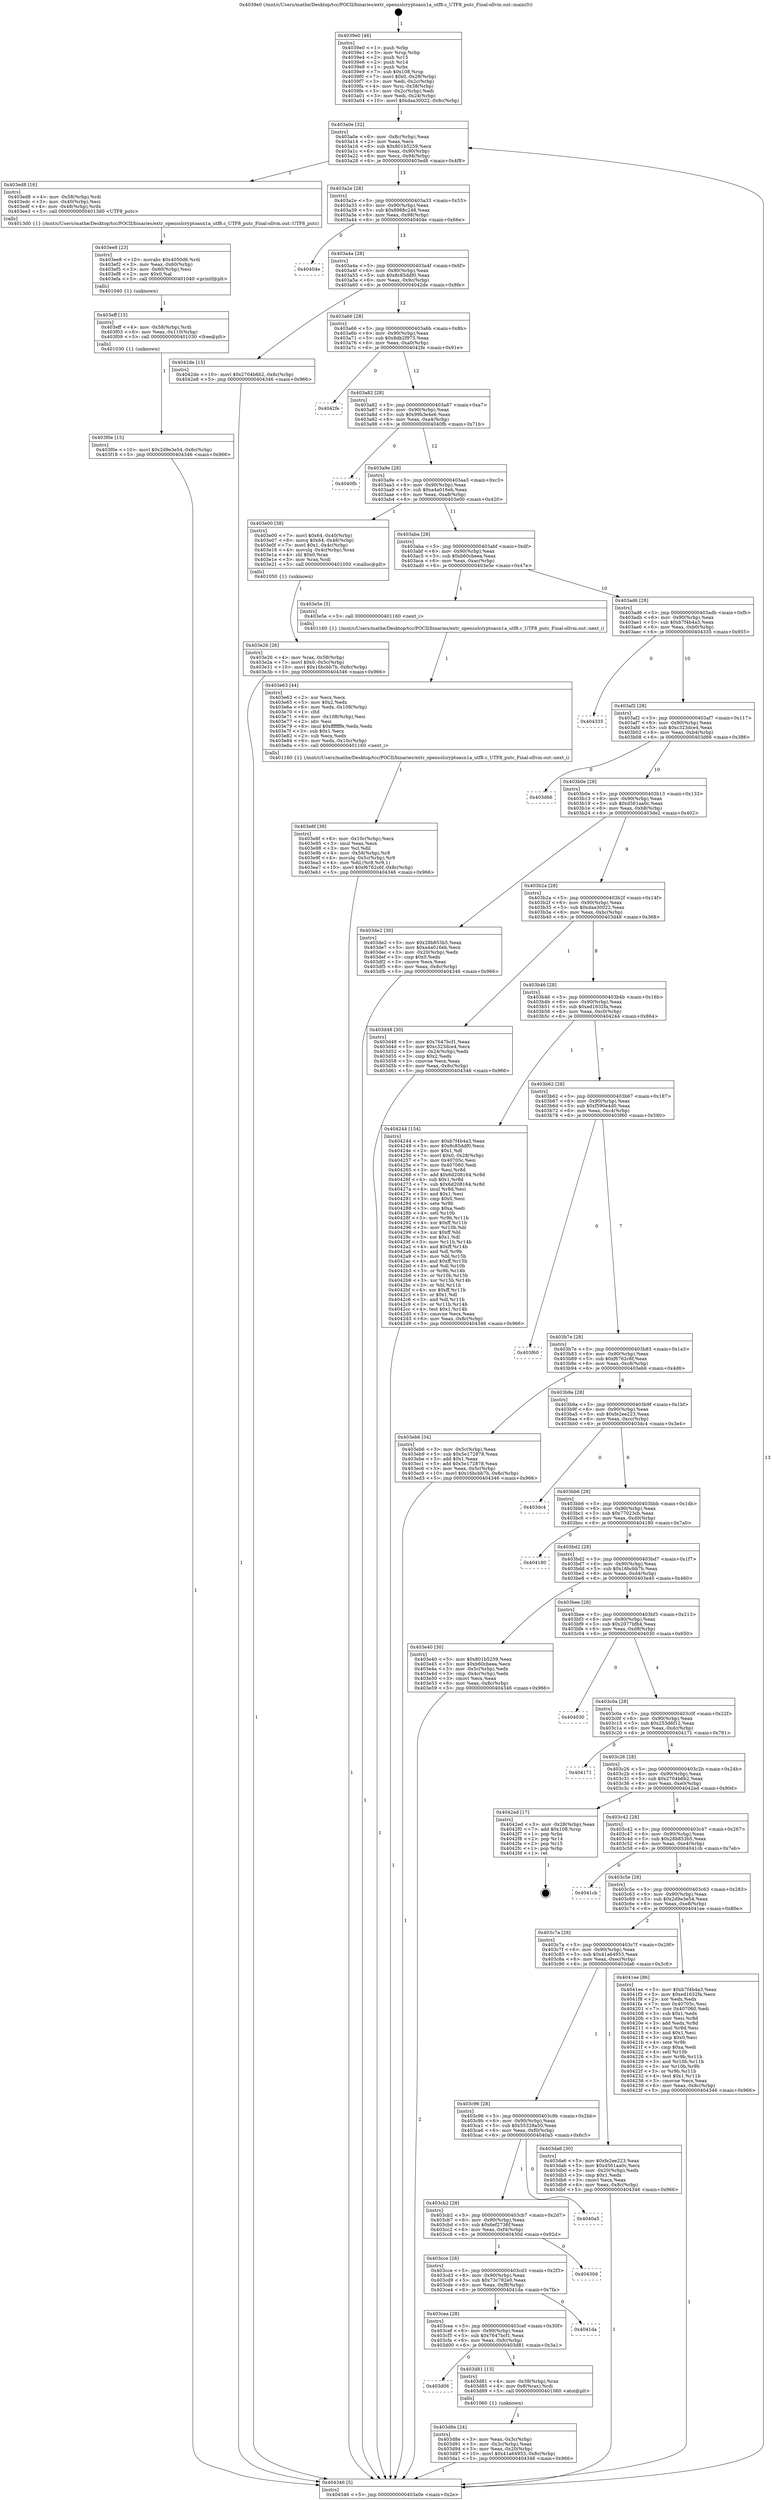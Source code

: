 digraph "0x4039e0" {
  label = "0x4039e0 (/mnt/c/Users/mathe/Desktop/tcc/POCII/binaries/extr_opensslcryptoasn1a_utf8.c_UTF8_putc_Final-ollvm.out::main(0))"
  labelloc = "t"
  node[shape=record]

  Entry [label="",width=0.3,height=0.3,shape=circle,fillcolor=black,style=filled]
  "0x403a0e" [label="{
     0x403a0e [32]\l
     | [instrs]\l
     &nbsp;&nbsp;0x403a0e \<+6\>: mov -0x8c(%rbp),%eax\l
     &nbsp;&nbsp;0x403a14 \<+2\>: mov %eax,%ecx\l
     &nbsp;&nbsp;0x403a16 \<+6\>: sub $0x801b5259,%ecx\l
     &nbsp;&nbsp;0x403a1c \<+6\>: mov %eax,-0x90(%rbp)\l
     &nbsp;&nbsp;0x403a22 \<+6\>: mov %ecx,-0x94(%rbp)\l
     &nbsp;&nbsp;0x403a28 \<+6\>: je 0000000000403ed8 \<main+0x4f8\>\l
  }"]
  "0x403ed8" [label="{
     0x403ed8 [16]\l
     | [instrs]\l
     &nbsp;&nbsp;0x403ed8 \<+4\>: mov -0x58(%rbp),%rdi\l
     &nbsp;&nbsp;0x403edc \<+3\>: mov -0x40(%rbp),%esi\l
     &nbsp;&nbsp;0x403edf \<+4\>: mov -0x48(%rbp),%rdx\l
     &nbsp;&nbsp;0x403ee3 \<+5\>: call 00000000004013d0 \<UTF8_putc\>\l
     | [calls]\l
     &nbsp;&nbsp;0x4013d0 \{1\} (/mnt/c/Users/mathe/Desktop/tcc/POCII/binaries/extr_opensslcryptoasn1a_utf8.c_UTF8_putc_Final-ollvm.out::UTF8_putc)\l
  }"]
  "0x403a2e" [label="{
     0x403a2e [28]\l
     | [instrs]\l
     &nbsp;&nbsp;0x403a2e \<+5\>: jmp 0000000000403a33 \<main+0x53\>\l
     &nbsp;&nbsp;0x403a33 \<+6\>: mov -0x90(%rbp),%eax\l
     &nbsp;&nbsp;0x403a39 \<+5\>: sub $0x8988c248,%eax\l
     &nbsp;&nbsp;0x403a3e \<+6\>: mov %eax,-0x98(%rbp)\l
     &nbsp;&nbsp;0x403a44 \<+6\>: je 000000000040404e \<main+0x66e\>\l
  }"]
  Exit [label="",width=0.3,height=0.3,shape=circle,fillcolor=black,style=filled,peripheries=2]
  "0x40404e" [label="{
     0x40404e\l
  }", style=dashed]
  "0x403a4a" [label="{
     0x403a4a [28]\l
     | [instrs]\l
     &nbsp;&nbsp;0x403a4a \<+5\>: jmp 0000000000403a4f \<main+0x6f\>\l
     &nbsp;&nbsp;0x403a4f \<+6\>: mov -0x90(%rbp),%eax\l
     &nbsp;&nbsp;0x403a55 \<+5\>: sub $0x8c85ddf0,%eax\l
     &nbsp;&nbsp;0x403a5a \<+6\>: mov %eax,-0x9c(%rbp)\l
     &nbsp;&nbsp;0x403a60 \<+6\>: je 00000000004042de \<main+0x8fe\>\l
  }"]
  "0x403f0e" [label="{
     0x403f0e [15]\l
     | [instrs]\l
     &nbsp;&nbsp;0x403f0e \<+10\>: movl $0x2d9e3e54,-0x8c(%rbp)\l
     &nbsp;&nbsp;0x403f18 \<+5\>: jmp 0000000000404346 \<main+0x966\>\l
  }"]
  "0x4042de" [label="{
     0x4042de [15]\l
     | [instrs]\l
     &nbsp;&nbsp;0x4042de \<+10\>: movl $0x2704b6b2,-0x8c(%rbp)\l
     &nbsp;&nbsp;0x4042e8 \<+5\>: jmp 0000000000404346 \<main+0x966\>\l
  }"]
  "0x403a66" [label="{
     0x403a66 [28]\l
     | [instrs]\l
     &nbsp;&nbsp;0x403a66 \<+5\>: jmp 0000000000403a6b \<main+0x8b\>\l
     &nbsp;&nbsp;0x403a6b \<+6\>: mov -0x90(%rbp),%eax\l
     &nbsp;&nbsp;0x403a71 \<+5\>: sub $0x8db2f973,%eax\l
     &nbsp;&nbsp;0x403a76 \<+6\>: mov %eax,-0xa0(%rbp)\l
     &nbsp;&nbsp;0x403a7c \<+6\>: je 00000000004042fe \<main+0x91e\>\l
  }"]
  "0x403eff" [label="{
     0x403eff [15]\l
     | [instrs]\l
     &nbsp;&nbsp;0x403eff \<+4\>: mov -0x58(%rbp),%rdi\l
     &nbsp;&nbsp;0x403f03 \<+6\>: mov %eax,-0x110(%rbp)\l
     &nbsp;&nbsp;0x403f09 \<+5\>: call 0000000000401030 \<free@plt\>\l
     | [calls]\l
     &nbsp;&nbsp;0x401030 \{1\} (unknown)\l
  }"]
  "0x4042fe" [label="{
     0x4042fe\l
  }", style=dashed]
  "0x403a82" [label="{
     0x403a82 [28]\l
     | [instrs]\l
     &nbsp;&nbsp;0x403a82 \<+5\>: jmp 0000000000403a87 \<main+0xa7\>\l
     &nbsp;&nbsp;0x403a87 \<+6\>: mov -0x90(%rbp),%eax\l
     &nbsp;&nbsp;0x403a8d \<+5\>: sub $0x99b3e4e6,%eax\l
     &nbsp;&nbsp;0x403a92 \<+6\>: mov %eax,-0xa4(%rbp)\l
     &nbsp;&nbsp;0x403a98 \<+6\>: je 00000000004040fb \<main+0x71b\>\l
  }"]
  "0x403ee8" [label="{
     0x403ee8 [23]\l
     | [instrs]\l
     &nbsp;&nbsp;0x403ee8 \<+10\>: movabs $0x4050d6,%rdi\l
     &nbsp;&nbsp;0x403ef2 \<+3\>: mov %eax,-0x60(%rbp)\l
     &nbsp;&nbsp;0x403ef5 \<+3\>: mov -0x60(%rbp),%esi\l
     &nbsp;&nbsp;0x403ef8 \<+2\>: mov $0x0,%al\l
     &nbsp;&nbsp;0x403efa \<+5\>: call 0000000000401040 \<printf@plt\>\l
     | [calls]\l
     &nbsp;&nbsp;0x401040 \{1\} (unknown)\l
  }"]
  "0x4040fb" [label="{
     0x4040fb\l
  }", style=dashed]
  "0x403a9e" [label="{
     0x403a9e [28]\l
     | [instrs]\l
     &nbsp;&nbsp;0x403a9e \<+5\>: jmp 0000000000403aa3 \<main+0xc3\>\l
     &nbsp;&nbsp;0x403aa3 \<+6\>: mov -0x90(%rbp),%eax\l
     &nbsp;&nbsp;0x403aa9 \<+5\>: sub $0xa4a016eb,%eax\l
     &nbsp;&nbsp;0x403aae \<+6\>: mov %eax,-0xa8(%rbp)\l
     &nbsp;&nbsp;0x403ab4 \<+6\>: je 0000000000403e00 \<main+0x420\>\l
  }"]
  "0x403e8f" [label="{
     0x403e8f [39]\l
     | [instrs]\l
     &nbsp;&nbsp;0x403e8f \<+6\>: mov -0x10c(%rbp),%ecx\l
     &nbsp;&nbsp;0x403e95 \<+3\>: imul %eax,%ecx\l
     &nbsp;&nbsp;0x403e98 \<+3\>: mov %cl,%dil\l
     &nbsp;&nbsp;0x403e9b \<+4\>: mov -0x58(%rbp),%r8\l
     &nbsp;&nbsp;0x403e9f \<+4\>: movslq -0x5c(%rbp),%r9\l
     &nbsp;&nbsp;0x403ea3 \<+4\>: mov %dil,(%r8,%r9,1)\l
     &nbsp;&nbsp;0x403ea7 \<+10\>: movl $0xf6762c6f,-0x8c(%rbp)\l
     &nbsp;&nbsp;0x403eb1 \<+5\>: jmp 0000000000404346 \<main+0x966\>\l
  }"]
  "0x403e00" [label="{
     0x403e00 [38]\l
     | [instrs]\l
     &nbsp;&nbsp;0x403e00 \<+7\>: movl $0x64,-0x40(%rbp)\l
     &nbsp;&nbsp;0x403e07 \<+8\>: movq $0x64,-0x48(%rbp)\l
     &nbsp;&nbsp;0x403e0f \<+7\>: movl $0x1,-0x4c(%rbp)\l
     &nbsp;&nbsp;0x403e16 \<+4\>: movslq -0x4c(%rbp),%rax\l
     &nbsp;&nbsp;0x403e1a \<+4\>: shl $0x0,%rax\l
     &nbsp;&nbsp;0x403e1e \<+3\>: mov %rax,%rdi\l
     &nbsp;&nbsp;0x403e21 \<+5\>: call 0000000000401050 \<malloc@plt\>\l
     | [calls]\l
     &nbsp;&nbsp;0x401050 \{1\} (unknown)\l
  }"]
  "0x403aba" [label="{
     0x403aba [28]\l
     | [instrs]\l
     &nbsp;&nbsp;0x403aba \<+5\>: jmp 0000000000403abf \<main+0xdf\>\l
     &nbsp;&nbsp;0x403abf \<+6\>: mov -0x90(%rbp),%eax\l
     &nbsp;&nbsp;0x403ac5 \<+5\>: sub $0xb60cbeea,%eax\l
     &nbsp;&nbsp;0x403aca \<+6\>: mov %eax,-0xac(%rbp)\l
     &nbsp;&nbsp;0x403ad0 \<+6\>: je 0000000000403e5e \<main+0x47e\>\l
  }"]
  "0x403e63" [label="{
     0x403e63 [44]\l
     | [instrs]\l
     &nbsp;&nbsp;0x403e63 \<+2\>: xor %ecx,%ecx\l
     &nbsp;&nbsp;0x403e65 \<+5\>: mov $0x2,%edx\l
     &nbsp;&nbsp;0x403e6a \<+6\>: mov %edx,-0x108(%rbp)\l
     &nbsp;&nbsp;0x403e70 \<+1\>: cltd\l
     &nbsp;&nbsp;0x403e71 \<+6\>: mov -0x108(%rbp),%esi\l
     &nbsp;&nbsp;0x403e77 \<+2\>: idiv %esi\l
     &nbsp;&nbsp;0x403e79 \<+6\>: imul $0xfffffffe,%edx,%edx\l
     &nbsp;&nbsp;0x403e7f \<+3\>: sub $0x1,%ecx\l
     &nbsp;&nbsp;0x403e82 \<+2\>: sub %ecx,%edx\l
     &nbsp;&nbsp;0x403e84 \<+6\>: mov %edx,-0x10c(%rbp)\l
     &nbsp;&nbsp;0x403e8a \<+5\>: call 0000000000401160 \<next_i\>\l
     | [calls]\l
     &nbsp;&nbsp;0x401160 \{1\} (/mnt/c/Users/mathe/Desktop/tcc/POCII/binaries/extr_opensslcryptoasn1a_utf8.c_UTF8_putc_Final-ollvm.out::next_i)\l
  }"]
  "0x403e5e" [label="{
     0x403e5e [5]\l
     | [instrs]\l
     &nbsp;&nbsp;0x403e5e \<+5\>: call 0000000000401160 \<next_i\>\l
     | [calls]\l
     &nbsp;&nbsp;0x401160 \{1\} (/mnt/c/Users/mathe/Desktop/tcc/POCII/binaries/extr_opensslcryptoasn1a_utf8.c_UTF8_putc_Final-ollvm.out::next_i)\l
  }"]
  "0x403ad6" [label="{
     0x403ad6 [28]\l
     | [instrs]\l
     &nbsp;&nbsp;0x403ad6 \<+5\>: jmp 0000000000403adb \<main+0xfb\>\l
     &nbsp;&nbsp;0x403adb \<+6\>: mov -0x90(%rbp),%eax\l
     &nbsp;&nbsp;0x403ae1 \<+5\>: sub $0xb7f4b4a3,%eax\l
     &nbsp;&nbsp;0x403ae6 \<+6\>: mov %eax,-0xb0(%rbp)\l
     &nbsp;&nbsp;0x403aec \<+6\>: je 0000000000404335 \<main+0x955\>\l
  }"]
  "0x403e26" [label="{
     0x403e26 [26]\l
     | [instrs]\l
     &nbsp;&nbsp;0x403e26 \<+4\>: mov %rax,-0x58(%rbp)\l
     &nbsp;&nbsp;0x403e2a \<+7\>: movl $0x0,-0x5c(%rbp)\l
     &nbsp;&nbsp;0x403e31 \<+10\>: movl $0x16bcbb7b,-0x8c(%rbp)\l
     &nbsp;&nbsp;0x403e3b \<+5\>: jmp 0000000000404346 \<main+0x966\>\l
  }"]
  "0x404335" [label="{
     0x404335\l
  }", style=dashed]
  "0x403af2" [label="{
     0x403af2 [28]\l
     | [instrs]\l
     &nbsp;&nbsp;0x403af2 \<+5\>: jmp 0000000000403af7 \<main+0x117\>\l
     &nbsp;&nbsp;0x403af7 \<+6\>: mov -0x90(%rbp),%eax\l
     &nbsp;&nbsp;0x403afd \<+5\>: sub $0xc323dce4,%eax\l
     &nbsp;&nbsp;0x403b02 \<+6\>: mov %eax,-0xb4(%rbp)\l
     &nbsp;&nbsp;0x403b08 \<+6\>: je 0000000000403d66 \<main+0x386\>\l
  }"]
  "0x403d8e" [label="{
     0x403d8e [24]\l
     | [instrs]\l
     &nbsp;&nbsp;0x403d8e \<+3\>: mov %eax,-0x3c(%rbp)\l
     &nbsp;&nbsp;0x403d91 \<+3\>: mov -0x3c(%rbp),%eax\l
     &nbsp;&nbsp;0x403d94 \<+3\>: mov %eax,-0x20(%rbp)\l
     &nbsp;&nbsp;0x403d97 \<+10\>: movl $0x41a64953,-0x8c(%rbp)\l
     &nbsp;&nbsp;0x403da1 \<+5\>: jmp 0000000000404346 \<main+0x966\>\l
  }"]
  "0x403d66" [label="{
     0x403d66\l
  }", style=dashed]
  "0x403b0e" [label="{
     0x403b0e [28]\l
     | [instrs]\l
     &nbsp;&nbsp;0x403b0e \<+5\>: jmp 0000000000403b13 \<main+0x133\>\l
     &nbsp;&nbsp;0x403b13 \<+6\>: mov -0x90(%rbp),%eax\l
     &nbsp;&nbsp;0x403b19 \<+5\>: sub $0xd561aa0c,%eax\l
     &nbsp;&nbsp;0x403b1e \<+6\>: mov %eax,-0xb8(%rbp)\l
     &nbsp;&nbsp;0x403b24 \<+6\>: je 0000000000403de2 \<main+0x402\>\l
  }"]
  "0x403d06" [label="{
     0x403d06\l
  }", style=dashed]
  "0x403de2" [label="{
     0x403de2 [30]\l
     | [instrs]\l
     &nbsp;&nbsp;0x403de2 \<+5\>: mov $0x28b853b5,%eax\l
     &nbsp;&nbsp;0x403de7 \<+5\>: mov $0xa4a016eb,%ecx\l
     &nbsp;&nbsp;0x403dec \<+3\>: mov -0x20(%rbp),%edx\l
     &nbsp;&nbsp;0x403def \<+3\>: cmp $0x0,%edx\l
     &nbsp;&nbsp;0x403df2 \<+3\>: cmove %ecx,%eax\l
     &nbsp;&nbsp;0x403df5 \<+6\>: mov %eax,-0x8c(%rbp)\l
     &nbsp;&nbsp;0x403dfb \<+5\>: jmp 0000000000404346 \<main+0x966\>\l
  }"]
  "0x403b2a" [label="{
     0x403b2a [28]\l
     | [instrs]\l
     &nbsp;&nbsp;0x403b2a \<+5\>: jmp 0000000000403b2f \<main+0x14f\>\l
     &nbsp;&nbsp;0x403b2f \<+6\>: mov -0x90(%rbp),%eax\l
     &nbsp;&nbsp;0x403b35 \<+5\>: sub $0xdaa30022,%eax\l
     &nbsp;&nbsp;0x403b3a \<+6\>: mov %eax,-0xbc(%rbp)\l
     &nbsp;&nbsp;0x403b40 \<+6\>: je 0000000000403d48 \<main+0x368\>\l
  }"]
  "0x403d81" [label="{
     0x403d81 [13]\l
     | [instrs]\l
     &nbsp;&nbsp;0x403d81 \<+4\>: mov -0x38(%rbp),%rax\l
     &nbsp;&nbsp;0x403d85 \<+4\>: mov 0x8(%rax),%rdi\l
     &nbsp;&nbsp;0x403d89 \<+5\>: call 0000000000401060 \<atoi@plt\>\l
     | [calls]\l
     &nbsp;&nbsp;0x401060 \{1\} (unknown)\l
  }"]
  "0x403d48" [label="{
     0x403d48 [30]\l
     | [instrs]\l
     &nbsp;&nbsp;0x403d48 \<+5\>: mov $0x7647bcf1,%eax\l
     &nbsp;&nbsp;0x403d4d \<+5\>: mov $0xc323dce4,%ecx\l
     &nbsp;&nbsp;0x403d52 \<+3\>: mov -0x24(%rbp),%edx\l
     &nbsp;&nbsp;0x403d55 \<+3\>: cmp $0x2,%edx\l
     &nbsp;&nbsp;0x403d58 \<+3\>: cmovne %ecx,%eax\l
     &nbsp;&nbsp;0x403d5b \<+6\>: mov %eax,-0x8c(%rbp)\l
     &nbsp;&nbsp;0x403d61 \<+5\>: jmp 0000000000404346 \<main+0x966\>\l
  }"]
  "0x403b46" [label="{
     0x403b46 [28]\l
     | [instrs]\l
     &nbsp;&nbsp;0x403b46 \<+5\>: jmp 0000000000403b4b \<main+0x16b\>\l
     &nbsp;&nbsp;0x403b4b \<+6\>: mov -0x90(%rbp),%eax\l
     &nbsp;&nbsp;0x403b51 \<+5\>: sub $0xed1632fa,%eax\l
     &nbsp;&nbsp;0x403b56 \<+6\>: mov %eax,-0xc0(%rbp)\l
     &nbsp;&nbsp;0x403b5c \<+6\>: je 0000000000404244 \<main+0x864\>\l
  }"]
  "0x404346" [label="{
     0x404346 [5]\l
     | [instrs]\l
     &nbsp;&nbsp;0x404346 \<+5\>: jmp 0000000000403a0e \<main+0x2e\>\l
  }"]
  "0x4039e0" [label="{
     0x4039e0 [46]\l
     | [instrs]\l
     &nbsp;&nbsp;0x4039e0 \<+1\>: push %rbp\l
     &nbsp;&nbsp;0x4039e1 \<+3\>: mov %rsp,%rbp\l
     &nbsp;&nbsp;0x4039e4 \<+2\>: push %r15\l
     &nbsp;&nbsp;0x4039e6 \<+2\>: push %r14\l
     &nbsp;&nbsp;0x4039e8 \<+1\>: push %rbx\l
     &nbsp;&nbsp;0x4039e9 \<+7\>: sub $0x108,%rsp\l
     &nbsp;&nbsp;0x4039f0 \<+7\>: movl $0x0,-0x28(%rbp)\l
     &nbsp;&nbsp;0x4039f7 \<+3\>: mov %edi,-0x2c(%rbp)\l
     &nbsp;&nbsp;0x4039fa \<+4\>: mov %rsi,-0x38(%rbp)\l
     &nbsp;&nbsp;0x4039fe \<+3\>: mov -0x2c(%rbp),%edi\l
     &nbsp;&nbsp;0x403a01 \<+3\>: mov %edi,-0x24(%rbp)\l
     &nbsp;&nbsp;0x403a04 \<+10\>: movl $0xdaa30022,-0x8c(%rbp)\l
  }"]
  "0x403cea" [label="{
     0x403cea [28]\l
     | [instrs]\l
     &nbsp;&nbsp;0x403cea \<+5\>: jmp 0000000000403cef \<main+0x30f\>\l
     &nbsp;&nbsp;0x403cef \<+6\>: mov -0x90(%rbp),%eax\l
     &nbsp;&nbsp;0x403cf5 \<+5\>: sub $0x7647bcf1,%eax\l
     &nbsp;&nbsp;0x403cfa \<+6\>: mov %eax,-0xfc(%rbp)\l
     &nbsp;&nbsp;0x403d00 \<+6\>: je 0000000000403d81 \<main+0x3a1\>\l
  }"]
  "0x404244" [label="{
     0x404244 [154]\l
     | [instrs]\l
     &nbsp;&nbsp;0x404244 \<+5\>: mov $0xb7f4b4a3,%eax\l
     &nbsp;&nbsp;0x404249 \<+5\>: mov $0x8c85ddf0,%ecx\l
     &nbsp;&nbsp;0x40424e \<+2\>: mov $0x1,%dl\l
     &nbsp;&nbsp;0x404250 \<+7\>: movl $0x0,-0x28(%rbp)\l
     &nbsp;&nbsp;0x404257 \<+7\>: mov 0x40705c,%esi\l
     &nbsp;&nbsp;0x40425e \<+7\>: mov 0x407060,%edi\l
     &nbsp;&nbsp;0x404265 \<+3\>: mov %esi,%r8d\l
     &nbsp;&nbsp;0x404268 \<+7\>: add $0x6d208164,%r8d\l
     &nbsp;&nbsp;0x40426f \<+4\>: sub $0x1,%r8d\l
     &nbsp;&nbsp;0x404273 \<+7\>: sub $0x6d208164,%r8d\l
     &nbsp;&nbsp;0x40427a \<+4\>: imul %r8d,%esi\l
     &nbsp;&nbsp;0x40427e \<+3\>: and $0x1,%esi\l
     &nbsp;&nbsp;0x404281 \<+3\>: cmp $0x0,%esi\l
     &nbsp;&nbsp;0x404284 \<+4\>: sete %r9b\l
     &nbsp;&nbsp;0x404288 \<+3\>: cmp $0xa,%edi\l
     &nbsp;&nbsp;0x40428b \<+4\>: setl %r10b\l
     &nbsp;&nbsp;0x40428f \<+3\>: mov %r9b,%r11b\l
     &nbsp;&nbsp;0x404292 \<+4\>: xor $0xff,%r11b\l
     &nbsp;&nbsp;0x404296 \<+3\>: mov %r10b,%bl\l
     &nbsp;&nbsp;0x404299 \<+3\>: xor $0xff,%bl\l
     &nbsp;&nbsp;0x40429c \<+3\>: xor $0x1,%dl\l
     &nbsp;&nbsp;0x40429f \<+3\>: mov %r11b,%r14b\l
     &nbsp;&nbsp;0x4042a2 \<+4\>: and $0xff,%r14b\l
     &nbsp;&nbsp;0x4042a6 \<+3\>: and %dl,%r9b\l
     &nbsp;&nbsp;0x4042a9 \<+3\>: mov %bl,%r15b\l
     &nbsp;&nbsp;0x4042ac \<+4\>: and $0xff,%r15b\l
     &nbsp;&nbsp;0x4042b0 \<+3\>: and %dl,%r10b\l
     &nbsp;&nbsp;0x4042b3 \<+3\>: or %r9b,%r14b\l
     &nbsp;&nbsp;0x4042b6 \<+3\>: or %r10b,%r15b\l
     &nbsp;&nbsp;0x4042b9 \<+3\>: xor %r15b,%r14b\l
     &nbsp;&nbsp;0x4042bc \<+3\>: or %bl,%r11b\l
     &nbsp;&nbsp;0x4042bf \<+4\>: xor $0xff,%r11b\l
     &nbsp;&nbsp;0x4042c3 \<+3\>: or $0x1,%dl\l
     &nbsp;&nbsp;0x4042c6 \<+3\>: and %dl,%r11b\l
     &nbsp;&nbsp;0x4042c9 \<+3\>: or %r11b,%r14b\l
     &nbsp;&nbsp;0x4042cc \<+4\>: test $0x1,%r14b\l
     &nbsp;&nbsp;0x4042d0 \<+3\>: cmovne %ecx,%eax\l
     &nbsp;&nbsp;0x4042d3 \<+6\>: mov %eax,-0x8c(%rbp)\l
     &nbsp;&nbsp;0x4042d9 \<+5\>: jmp 0000000000404346 \<main+0x966\>\l
  }"]
  "0x403b62" [label="{
     0x403b62 [28]\l
     | [instrs]\l
     &nbsp;&nbsp;0x403b62 \<+5\>: jmp 0000000000403b67 \<main+0x187\>\l
     &nbsp;&nbsp;0x403b67 \<+6\>: mov -0x90(%rbp),%eax\l
     &nbsp;&nbsp;0x403b6d \<+5\>: sub $0xf590e4d0,%eax\l
     &nbsp;&nbsp;0x403b72 \<+6\>: mov %eax,-0xc4(%rbp)\l
     &nbsp;&nbsp;0x403b78 \<+6\>: je 0000000000403f60 \<main+0x580\>\l
  }"]
  "0x4041da" [label="{
     0x4041da\l
  }", style=dashed]
  "0x403f60" [label="{
     0x403f60\l
  }", style=dashed]
  "0x403b7e" [label="{
     0x403b7e [28]\l
     | [instrs]\l
     &nbsp;&nbsp;0x403b7e \<+5\>: jmp 0000000000403b83 \<main+0x1a3\>\l
     &nbsp;&nbsp;0x403b83 \<+6\>: mov -0x90(%rbp),%eax\l
     &nbsp;&nbsp;0x403b89 \<+5\>: sub $0xf6762c6f,%eax\l
     &nbsp;&nbsp;0x403b8e \<+6\>: mov %eax,-0xc8(%rbp)\l
     &nbsp;&nbsp;0x403b94 \<+6\>: je 0000000000403eb6 \<main+0x4d6\>\l
  }"]
  "0x403cce" [label="{
     0x403cce [28]\l
     | [instrs]\l
     &nbsp;&nbsp;0x403cce \<+5\>: jmp 0000000000403cd3 \<main+0x2f3\>\l
     &nbsp;&nbsp;0x403cd3 \<+6\>: mov -0x90(%rbp),%eax\l
     &nbsp;&nbsp;0x403cd9 \<+5\>: sub $0x73c782e0,%eax\l
     &nbsp;&nbsp;0x403cde \<+6\>: mov %eax,-0xf8(%rbp)\l
     &nbsp;&nbsp;0x403ce4 \<+6\>: je 00000000004041da \<main+0x7fa\>\l
  }"]
  "0x403eb6" [label="{
     0x403eb6 [34]\l
     | [instrs]\l
     &nbsp;&nbsp;0x403eb6 \<+3\>: mov -0x5c(%rbp),%eax\l
     &nbsp;&nbsp;0x403eb9 \<+5\>: sub $0x5e172878,%eax\l
     &nbsp;&nbsp;0x403ebe \<+3\>: add $0x1,%eax\l
     &nbsp;&nbsp;0x403ec1 \<+5\>: add $0x5e172878,%eax\l
     &nbsp;&nbsp;0x403ec6 \<+3\>: mov %eax,-0x5c(%rbp)\l
     &nbsp;&nbsp;0x403ec9 \<+10\>: movl $0x16bcbb7b,-0x8c(%rbp)\l
     &nbsp;&nbsp;0x403ed3 \<+5\>: jmp 0000000000404346 \<main+0x966\>\l
  }"]
  "0x403b9a" [label="{
     0x403b9a [28]\l
     | [instrs]\l
     &nbsp;&nbsp;0x403b9a \<+5\>: jmp 0000000000403b9f \<main+0x1bf\>\l
     &nbsp;&nbsp;0x403b9f \<+6\>: mov -0x90(%rbp),%eax\l
     &nbsp;&nbsp;0x403ba5 \<+5\>: sub $0xfe2ee223,%eax\l
     &nbsp;&nbsp;0x403baa \<+6\>: mov %eax,-0xcc(%rbp)\l
     &nbsp;&nbsp;0x403bb0 \<+6\>: je 0000000000403dc4 \<main+0x3e4\>\l
  }"]
  "0x40430d" [label="{
     0x40430d\l
  }", style=dashed]
  "0x403dc4" [label="{
     0x403dc4\l
  }", style=dashed]
  "0x403bb6" [label="{
     0x403bb6 [28]\l
     | [instrs]\l
     &nbsp;&nbsp;0x403bb6 \<+5\>: jmp 0000000000403bbb \<main+0x1db\>\l
     &nbsp;&nbsp;0x403bbb \<+6\>: mov -0x90(%rbp),%eax\l
     &nbsp;&nbsp;0x403bc1 \<+5\>: sub $0x77023cb,%eax\l
     &nbsp;&nbsp;0x403bc6 \<+6\>: mov %eax,-0xd0(%rbp)\l
     &nbsp;&nbsp;0x403bcc \<+6\>: je 0000000000404180 \<main+0x7a0\>\l
  }"]
  "0x403cb2" [label="{
     0x403cb2 [28]\l
     | [instrs]\l
     &nbsp;&nbsp;0x403cb2 \<+5\>: jmp 0000000000403cb7 \<main+0x2d7\>\l
     &nbsp;&nbsp;0x403cb7 \<+6\>: mov -0x90(%rbp),%eax\l
     &nbsp;&nbsp;0x403cbd \<+5\>: sub $0x6ef2736f,%eax\l
     &nbsp;&nbsp;0x403cc2 \<+6\>: mov %eax,-0xf4(%rbp)\l
     &nbsp;&nbsp;0x403cc8 \<+6\>: je 000000000040430d \<main+0x92d\>\l
  }"]
  "0x404180" [label="{
     0x404180\l
  }", style=dashed]
  "0x403bd2" [label="{
     0x403bd2 [28]\l
     | [instrs]\l
     &nbsp;&nbsp;0x403bd2 \<+5\>: jmp 0000000000403bd7 \<main+0x1f7\>\l
     &nbsp;&nbsp;0x403bd7 \<+6\>: mov -0x90(%rbp),%eax\l
     &nbsp;&nbsp;0x403bdd \<+5\>: sub $0x16bcbb7b,%eax\l
     &nbsp;&nbsp;0x403be2 \<+6\>: mov %eax,-0xd4(%rbp)\l
     &nbsp;&nbsp;0x403be8 \<+6\>: je 0000000000403e40 \<main+0x460\>\l
  }"]
  "0x4040a5" [label="{
     0x4040a5\l
  }", style=dashed]
  "0x403e40" [label="{
     0x403e40 [30]\l
     | [instrs]\l
     &nbsp;&nbsp;0x403e40 \<+5\>: mov $0x801b5259,%eax\l
     &nbsp;&nbsp;0x403e45 \<+5\>: mov $0xb60cbeea,%ecx\l
     &nbsp;&nbsp;0x403e4a \<+3\>: mov -0x5c(%rbp),%edx\l
     &nbsp;&nbsp;0x403e4d \<+3\>: cmp -0x4c(%rbp),%edx\l
     &nbsp;&nbsp;0x403e50 \<+3\>: cmovl %ecx,%eax\l
     &nbsp;&nbsp;0x403e53 \<+6\>: mov %eax,-0x8c(%rbp)\l
     &nbsp;&nbsp;0x403e59 \<+5\>: jmp 0000000000404346 \<main+0x966\>\l
  }"]
  "0x403bee" [label="{
     0x403bee [28]\l
     | [instrs]\l
     &nbsp;&nbsp;0x403bee \<+5\>: jmp 0000000000403bf3 \<main+0x213\>\l
     &nbsp;&nbsp;0x403bf3 \<+6\>: mov -0x90(%rbp),%eax\l
     &nbsp;&nbsp;0x403bf9 \<+5\>: sub $0x2077bfb4,%eax\l
     &nbsp;&nbsp;0x403bfe \<+6\>: mov %eax,-0xd8(%rbp)\l
     &nbsp;&nbsp;0x403c04 \<+6\>: je 0000000000404030 \<main+0x650\>\l
  }"]
  "0x403c96" [label="{
     0x403c96 [28]\l
     | [instrs]\l
     &nbsp;&nbsp;0x403c96 \<+5\>: jmp 0000000000403c9b \<main+0x2bb\>\l
     &nbsp;&nbsp;0x403c9b \<+6\>: mov -0x90(%rbp),%eax\l
     &nbsp;&nbsp;0x403ca1 \<+5\>: sub $0x55328a50,%eax\l
     &nbsp;&nbsp;0x403ca6 \<+6\>: mov %eax,-0xf0(%rbp)\l
     &nbsp;&nbsp;0x403cac \<+6\>: je 00000000004040a5 \<main+0x6c5\>\l
  }"]
  "0x404030" [label="{
     0x404030\l
  }", style=dashed]
  "0x403c0a" [label="{
     0x403c0a [28]\l
     | [instrs]\l
     &nbsp;&nbsp;0x403c0a \<+5\>: jmp 0000000000403c0f \<main+0x22f\>\l
     &nbsp;&nbsp;0x403c0f \<+6\>: mov -0x90(%rbp),%eax\l
     &nbsp;&nbsp;0x403c15 \<+5\>: sub $0x253d6f12,%eax\l
     &nbsp;&nbsp;0x403c1a \<+6\>: mov %eax,-0xdc(%rbp)\l
     &nbsp;&nbsp;0x403c20 \<+6\>: je 0000000000404171 \<main+0x791\>\l
  }"]
  "0x403da6" [label="{
     0x403da6 [30]\l
     | [instrs]\l
     &nbsp;&nbsp;0x403da6 \<+5\>: mov $0xfe2ee223,%eax\l
     &nbsp;&nbsp;0x403dab \<+5\>: mov $0xd561aa0c,%ecx\l
     &nbsp;&nbsp;0x403db0 \<+3\>: mov -0x20(%rbp),%edx\l
     &nbsp;&nbsp;0x403db3 \<+3\>: cmp $0x1,%edx\l
     &nbsp;&nbsp;0x403db6 \<+3\>: cmovl %ecx,%eax\l
     &nbsp;&nbsp;0x403db9 \<+6\>: mov %eax,-0x8c(%rbp)\l
     &nbsp;&nbsp;0x403dbf \<+5\>: jmp 0000000000404346 \<main+0x966\>\l
  }"]
  "0x404171" [label="{
     0x404171\l
  }", style=dashed]
  "0x403c26" [label="{
     0x403c26 [28]\l
     | [instrs]\l
     &nbsp;&nbsp;0x403c26 \<+5\>: jmp 0000000000403c2b \<main+0x24b\>\l
     &nbsp;&nbsp;0x403c2b \<+6\>: mov -0x90(%rbp),%eax\l
     &nbsp;&nbsp;0x403c31 \<+5\>: sub $0x2704b6b2,%eax\l
     &nbsp;&nbsp;0x403c36 \<+6\>: mov %eax,-0xe0(%rbp)\l
     &nbsp;&nbsp;0x403c3c \<+6\>: je 00000000004042ed \<main+0x90d\>\l
  }"]
  "0x403c7a" [label="{
     0x403c7a [28]\l
     | [instrs]\l
     &nbsp;&nbsp;0x403c7a \<+5\>: jmp 0000000000403c7f \<main+0x29f\>\l
     &nbsp;&nbsp;0x403c7f \<+6\>: mov -0x90(%rbp),%eax\l
     &nbsp;&nbsp;0x403c85 \<+5\>: sub $0x41a64953,%eax\l
     &nbsp;&nbsp;0x403c8a \<+6\>: mov %eax,-0xec(%rbp)\l
     &nbsp;&nbsp;0x403c90 \<+6\>: je 0000000000403da6 \<main+0x3c6\>\l
  }"]
  "0x4042ed" [label="{
     0x4042ed [17]\l
     | [instrs]\l
     &nbsp;&nbsp;0x4042ed \<+3\>: mov -0x28(%rbp),%eax\l
     &nbsp;&nbsp;0x4042f0 \<+7\>: add $0x108,%rsp\l
     &nbsp;&nbsp;0x4042f7 \<+1\>: pop %rbx\l
     &nbsp;&nbsp;0x4042f8 \<+2\>: pop %r14\l
     &nbsp;&nbsp;0x4042fa \<+2\>: pop %r15\l
     &nbsp;&nbsp;0x4042fc \<+1\>: pop %rbp\l
     &nbsp;&nbsp;0x4042fd \<+1\>: ret\l
  }"]
  "0x403c42" [label="{
     0x403c42 [28]\l
     | [instrs]\l
     &nbsp;&nbsp;0x403c42 \<+5\>: jmp 0000000000403c47 \<main+0x267\>\l
     &nbsp;&nbsp;0x403c47 \<+6\>: mov -0x90(%rbp),%eax\l
     &nbsp;&nbsp;0x403c4d \<+5\>: sub $0x28b853b5,%eax\l
     &nbsp;&nbsp;0x403c52 \<+6\>: mov %eax,-0xe4(%rbp)\l
     &nbsp;&nbsp;0x403c58 \<+6\>: je 00000000004041cb \<main+0x7eb\>\l
  }"]
  "0x4041ee" [label="{
     0x4041ee [86]\l
     | [instrs]\l
     &nbsp;&nbsp;0x4041ee \<+5\>: mov $0xb7f4b4a3,%eax\l
     &nbsp;&nbsp;0x4041f3 \<+5\>: mov $0xed1632fa,%ecx\l
     &nbsp;&nbsp;0x4041f8 \<+2\>: xor %edx,%edx\l
     &nbsp;&nbsp;0x4041fa \<+7\>: mov 0x40705c,%esi\l
     &nbsp;&nbsp;0x404201 \<+7\>: mov 0x407060,%edi\l
     &nbsp;&nbsp;0x404208 \<+3\>: sub $0x1,%edx\l
     &nbsp;&nbsp;0x40420b \<+3\>: mov %esi,%r8d\l
     &nbsp;&nbsp;0x40420e \<+3\>: add %edx,%r8d\l
     &nbsp;&nbsp;0x404211 \<+4\>: imul %r8d,%esi\l
     &nbsp;&nbsp;0x404215 \<+3\>: and $0x1,%esi\l
     &nbsp;&nbsp;0x404218 \<+3\>: cmp $0x0,%esi\l
     &nbsp;&nbsp;0x40421b \<+4\>: sete %r9b\l
     &nbsp;&nbsp;0x40421f \<+3\>: cmp $0xa,%edi\l
     &nbsp;&nbsp;0x404222 \<+4\>: setl %r10b\l
     &nbsp;&nbsp;0x404226 \<+3\>: mov %r9b,%r11b\l
     &nbsp;&nbsp;0x404229 \<+3\>: and %r10b,%r11b\l
     &nbsp;&nbsp;0x40422c \<+3\>: xor %r10b,%r9b\l
     &nbsp;&nbsp;0x40422f \<+3\>: or %r9b,%r11b\l
     &nbsp;&nbsp;0x404232 \<+4\>: test $0x1,%r11b\l
     &nbsp;&nbsp;0x404236 \<+3\>: cmovne %ecx,%eax\l
     &nbsp;&nbsp;0x404239 \<+6\>: mov %eax,-0x8c(%rbp)\l
     &nbsp;&nbsp;0x40423f \<+5\>: jmp 0000000000404346 \<main+0x966\>\l
  }"]
  "0x4041cb" [label="{
     0x4041cb\l
  }", style=dashed]
  "0x403c5e" [label="{
     0x403c5e [28]\l
     | [instrs]\l
     &nbsp;&nbsp;0x403c5e \<+5\>: jmp 0000000000403c63 \<main+0x283\>\l
     &nbsp;&nbsp;0x403c63 \<+6\>: mov -0x90(%rbp),%eax\l
     &nbsp;&nbsp;0x403c69 \<+5\>: sub $0x2d9e3e54,%eax\l
     &nbsp;&nbsp;0x403c6e \<+6\>: mov %eax,-0xe8(%rbp)\l
     &nbsp;&nbsp;0x403c74 \<+6\>: je 00000000004041ee \<main+0x80e\>\l
  }"]
  Entry -> "0x4039e0" [label=" 1"]
  "0x403a0e" -> "0x403ed8" [label=" 1"]
  "0x403a0e" -> "0x403a2e" [label=" 13"]
  "0x4042ed" -> Exit [label=" 1"]
  "0x403a2e" -> "0x40404e" [label=" 0"]
  "0x403a2e" -> "0x403a4a" [label=" 13"]
  "0x4042de" -> "0x404346" [label=" 1"]
  "0x403a4a" -> "0x4042de" [label=" 1"]
  "0x403a4a" -> "0x403a66" [label=" 12"]
  "0x404244" -> "0x404346" [label=" 1"]
  "0x403a66" -> "0x4042fe" [label=" 0"]
  "0x403a66" -> "0x403a82" [label=" 12"]
  "0x4041ee" -> "0x404346" [label=" 1"]
  "0x403a82" -> "0x4040fb" [label=" 0"]
  "0x403a82" -> "0x403a9e" [label=" 12"]
  "0x403f0e" -> "0x404346" [label=" 1"]
  "0x403a9e" -> "0x403e00" [label=" 1"]
  "0x403a9e" -> "0x403aba" [label=" 11"]
  "0x403eff" -> "0x403f0e" [label=" 1"]
  "0x403aba" -> "0x403e5e" [label=" 1"]
  "0x403aba" -> "0x403ad6" [label=" 10"]
  "0x403ee8" -> "0x403eff" [label=" 1"]
  "0x403ad6" -> "0x404335" [label=" 0"]
  "0x403ad6" -> "0x403af2" [label=" 10"]
  "0x403ed8" -> "0x403ee8" [label=" 1"]
  "0x403af2" -> "0x403d66" [label=" 0"]
  "0x403af2" -> "0x403b0e" [label=" 10"]
  "0x403eb6" -> "0x404346" [label=" 1"]
  "0x403b0e" -> "0x403de2" [label=" 1"]
  "0x403b0e" -> "0x403b2a" [label=" 9"]
  "0x403e8f" -> "0x404346" [label=" 1"]
  "0x403b2a" -> "0x403d48" [label=" 1"]
  "0x403b2a" -> "0x403b46" [label=" 8"]
  "0x403d48" -> "0x404346" [label=" 1"]
  "0x4039e0" -> "0x403a0e" [label=" 1"]
  "0x404346" -> "0x403a0e" [label=" 13"]
  "0x403e63" -> "0x403e8f" [label=" 1"]
  "0x403b46" -> "0x404244" [label=" 1"]
  "0x403b46" -> "0x403b62" [label=" 7"]
  "0x403e40" -> "0x404346" [label=" 2"]
  "0x403b62" -> "0x403f60" [label=" 0"]
  "0x403b62" -> "0x403b7e" [label=" 7"]
  "0x403e26" -> "0x404346" [label=" 1"]
  "0x403b7e" -> "0x403eb6" [label=" 1"]
  "0x403b7e" -> "0x403b9a" [label=" 6"]
  "0x403de2" -> "0x404346" [label=" 1"]
  "0x403b9a" -> "0x403dc4" [label=" 0"]
  "0x403b9a" -> "0x403bb6" [label=" 6"]
  "0x403da6" -> "0x404346" [label=" 1"]
  "0x403bb6" -> "0x404180" [label=" 0"]
  "0x403bb6" -> "0x403bd2" [label=" 6"]
  "0x403d81" -> "0x403d8e" [label=" 1"]
  "0x403bd2" -> "0x403e40" [label=" 2"]
  "0x403bd2" -> "0x403bee" [label=" 4"]
  "0x403cea" -> "0x403d06" [label=" 0"]
  "0x403bee" -> "0x404030" [label=" 0"]
  "0x403bee" -> "0x403c0a" [label=" 4"]
  "0x403e5e" -> "0x403e63" [label=" 1"]
  "0x403c0a" -> "0x404171" [label=" 0"]
  "0x403c0a" -> "0x403c26" [label=" 4"]
  "0x403cce" -> "0x403cea" [label=" 1"]
  "0x403c26" -> "0x4042ed" [label=" 1"]
  "0x403c26" -> "0x403c42" [label=" 3"]
  "0x403e00" -> "0x403e26" [label=" 1"]
  "0x403c42" -> "0x4041cb" [label=" 0"]
  "0x403c42" -> "0x403c5e" [label=" 3"]
  "0x403cb2" -> "0x403cce" [label=" 1"]
  "0x403c5e" -> "0x4041ee" [label=" 1"]
  "0x403c5e" -> "0x403c7a" [label=" 2"]
  "0x403cce" -> "0x4041da" [label=" 0"]
  "0x403c7a" -> "0x403da6" [label=" 1"]
  "0x403c7a" -> "0x403c96" [label=" 1"]
  "0x403cea" -> "0x403d81" [label=" 1"]
  "0x403c96" -> "0x4040a5" [label=" 0"]
  "0x403c96" -> "0x403cb2" [label=" 1"]
  "0x403d8e" -> "0x404346" [label=" 1"]
  "0x403cb2" -> "0x40430d" [label=" 0"]
}
